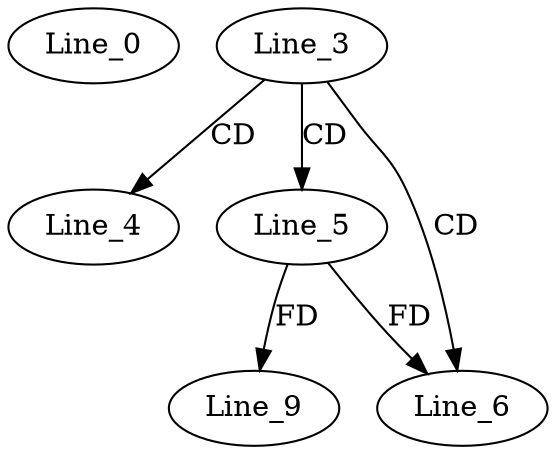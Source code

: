 digraph G {
  Line_0;
  Line_3;
  Line_4;
  Line_5;
  Line_6;
  Line_9;
  Line_3 -> Line_4 [ label="CD" ];
  Line_3 -> Line_5 [ label="CD" ];
  Line_3 -> Line_6 [ label="CD" ];
  Line_5 -> Line_6 [ label="FD" ];
  Line_5 -> Line_9 [ label="FD" ];
}
